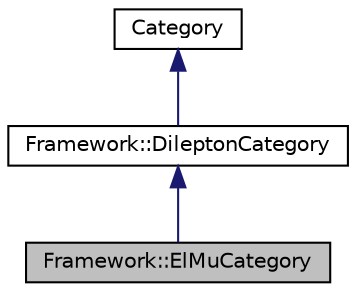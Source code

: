 digraph "Framework::ElMuCategory"
{
  edge [fontname="Helvetica",fontsize="10",labelfontname="Helvetica",labelfontsize="10"];
  node [fontname="Helvetica",fontsize="10",shape=record];
  Node1 [label="Framework::ElMuCategory",height=0.2,width=0.4,color="black", fillcolor="grey75", style="filled", fontcolor="black"];
  Node2 -> Node1 [dir="back",color="midnightblue",fontsize="10",style="solid",fontname="Helvetica"];
  Node2 [label="Framework::DileptonCategory",height=0.2,width=0.4,color="black", fillcolor="white", style="filled",URL="$classFramework_1_1DileptonCategory.html"];
  Node3 -> Node2 [dir="back",color="midnightblue",fontsize="10",style="solid",fontname="Helvetica"];
  Node3 [label="Category",height=0.2,width=0.4,color="black", fillcolor="white", style="filled",URL="$classCategory.html"];
}
